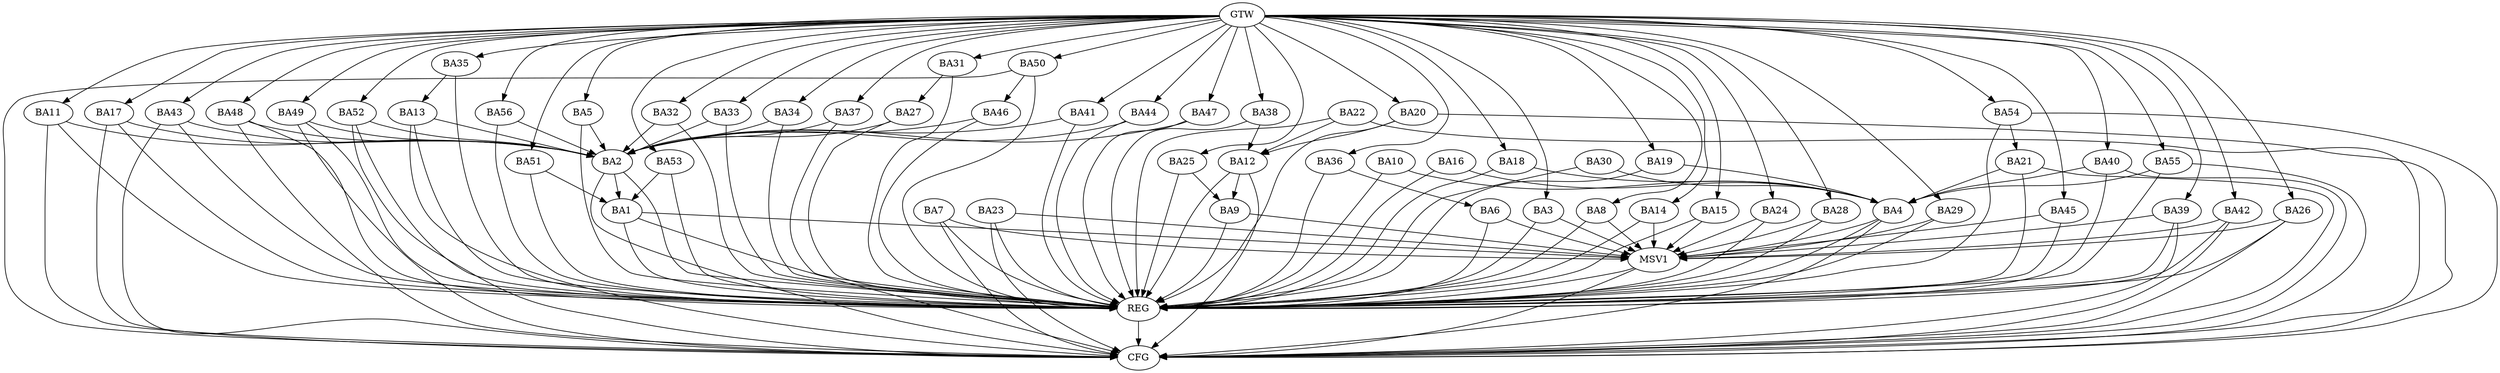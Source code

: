 strict digraph G {
  BA1 [ label="BA1" ];
  BA2 [ label="BA2" ];
  BA3 [ label="BA3" ];
  BA4 [ label="BA4" ];
  BA5 [ label="BA5" ];
  BA6 [ label="BA6" ];
  BA7 [ label="BA7" ];
  BA8 [ label="BA8" ];
  BA9 [ label="BA9" ];
  BA10 [ label="BA10" ];
  BA11 [ label="BA11" ];
  BA12 [ label="BA12" ];
  BA13 [ label="BA13" ];
  BA14 [ label="BA14" ];
  BA15 [ label="BA15" ];
  BA16 [ label="BA16" ];
  BA17 [ label="BA17" ];
  BA18 [ label="BA18" ];
  BA19 [ label="BA19" ];
  BA20 [ label="BA20" ];
  BA21 [ label="BA21" ];
  BA22 [ label="BA22" ];
  BA23 [ label="BA23" ];
  BA24 [ label="BA24" ];
  BA25 [ label="BA25" ];
  BA26 [ label="BA26" ];
  BA27 [ label="BA27" ];
  BA28 [ label="BA28" ];
  BA29 [ label="BA29" ];
  BA30 [ label="BA30" ];
  BA31 [ label="BA31" ];
  BA32 [ label="BA32" ];
  BA33 [ label="BA33" ];
  BA34 [ label="BA34" ];
  BA35 [ label="BA35" ];
  BA36 [ label="BA36" ];
  BA37 [ label="BA37" ];
  BA38 [ label="BA38" ];
  BA39 [ label="BA39" ];
  BA40 [ label="BA40" ];
  BA41 [ label="BA41" ];
  BA42 [ label="BA42" ];
  BA43 [ label="BA43" ];
  BA44 [ label="BA44" ];
  BA45 [ label="BA45" ];
  BA46 [ label="BA46" ];
  BA47 [ label="BA47" ];
  BA48 [ label="BA48" ];
  BA49 [ label="BA49" ];
  BA50 [ label="BA50" ];
  BA51 [ label="BA51" ];
  BA52 [ label="BA52" ];
  BA53 [ label="BA53" ];
  BA54 [ label="BA54" ];
  BA55 [ label="BA55" ];
  BA56 [ label="BA56" ];
  GTW [ label="GTW" ];
  REG [ label="REG" ];
  CFG [ label="CFG" ];
  MSV1 [ label="MSV1" ];
  BA2 -> BA1;
  BA10 -> BA4;
  BA12 -> BA9;
  BA16 -> BA4;
  BA18 -> BA4;
  BA19 -> BA4;
  BA20 -> BA12;
  BA21 -> BA4;
  BA22 -> BA12;
  BA25 -> BA9;
  BA30 -> BA4;
  BA31 -> BA27;
  BA35 -> BA13;
  BA36 -> BA6;
  BA38 -> BA12;
  BA40 -> BA4;
  BA47 -> BA2;
  BA48 -> BA2;
  BA49 -> BA2;
  BA50 -> BA46;
  BA51 -> BA1;
  BA52 -> BA2;
  BA53 -> BA1;
  BA54 -> BA21;
  BA55 -> BA4;
  GTW -> BA3;
  GTW -> BA5;
  GTW -> BA8;
  GTW -> BA11;
  GTW -> BA14;
  GTW -> BA15;
  GTW -> BA17;
  GTW -> BA18;
  GTW -> BA19;
  GTW -> BA20;
  GTW -> BA24;
  GTW -> BA25;
  GTW -> BA26;
  GTW -> BA28;
  GTW -> BA29;
  GTW -> BA31;
  GTW -> BA32;
  GTW -> BA33;
  GTW -> BA34;
  GTW -> BA35;
  GTW -> BA36;
  GTW -> BA37;
  GTW -> BA38;
  GTW -> BA39;
  GTW -> BA40;
  GTW -> BA41;
  GTW -> BA42;
  GTW -> BA43;
  GTW -> BA44;
  GTW -> BA45;
  GTW -> BA47;
  GTW -> BA48;
  GTW -> BA49;
  GTW -> BA50;
  GTW -> BA51;
  GTW -> BA52;
  GTW -> BA53;
  GTW -> BA54;
  GTW -> BA55;
  GTW -> BA56;
  BA1 -> REG;
  BA2 -> REG;
  BA3 -> REG;
  BA4 -> REG;
  BA5 -> REG;
  BA6 -> REG;
  BA7 -> REG;
  BA8 -> REG;
  BA9 -> REG;
  BA10 -> REG;
  BA11 -> REG;
  BA12 -> REG;
  BA13 -> REG;
  BA14 -> REG;
  BA15 -> REG;
  BA16 -> REG;
  BA17 -> REG;
  BA18 -> REG;
  BA19 -> REG;
  BA20 -> REG;
  BA21 -> REG;
  BA22 -> REG;
  BA23 -> REG;
  BA24 -> REG;
  BA25 -> REG;
  BA26 -> REG;
  BA27 -> REG;
  BA28 -> REG;
  BA29 -> REG;
  BA30 -> REG;
  BA31 -> REG;
  BA32 -> REG;
  BA33 -> REG;
  BA34 -> REG;
  BA35 -> REG;
  BA36 -> REG;
  BA37 -> REG;
  BA38 -> REG;
  BA39 -> REG;
  BA40 -> REG;
  BA41 -> REG;
  BA42 -> REG;
  BA43 -> REG;
  BA44 -> REG;
  BA45 -> REG;
  BA46 -> REG;
  BA47 -> REG;
  BA48 -> REG;
  BA49 -> REG;
  BA50 -> REG;
  BA51 -> REG;
  BA52 -> REG;
  BA53 -> REG;
  BA54 -> REG;
  BA55 -> REG;
  BA56 -> REG;
  BA52 -> CFG;
  BA4 -> CFG;
  BA26 -> CFG;
  BA22 -> CFG;
  BA39 -> CFG;
  BA40 -> CFG;
  BA54 -> CFG;
  BA23 -> CFG;
  BA20 -> CFG;
  BA42 -> CFG;
  BA11 -> CFG;
  BA48 -> CFG;
  BA17 -> CFG;
  BA7 -> CFG;
  BA49 -> CFG;
  BA55 -> CFG;
  BA13 -> CFG;
  BA21 -> CFG;
  BA12 -> CFG;
  BA1 -> CFG;
  BA50 -> CFG;
  BA2 -> CFG;
  BA43 -> CFG;
  REG -> CFG;
  BA44 -> BA2;
  BA11 -> BA2;
  BA41 -> BA2;
  BA34 -> BA2;
  BA17 -> BA2;
  BA43 -> BA2;
  BA37 -> BA2;
  BA5 -> BA2;
  BA33 -> BA2;
  BA56 -> BA2;
  BA32 -> BA2;
  BA13 -> BA2;
  BA27 -> BA2;
  BA46 -> BA2;
  BA1 -> MSV1;
  BA3 -> MSV1;
  BA4 -> MSV1;
  BA6 -> MSV1;
  BA7 -> MSV1;
  BA8 -> MSV1;
  BA9 -> MSV1;
  BA14 -> MSV1;
  BA15 -> MSV1;
  BA23 -> MSV1;
  BA24 -> MSV1;
  BA26 -> MSV1;
  BA28 -> MSV1;
  BA29 -> MSV1;
  BA39 -> MSV1;
  BA42 -> MSV1;
  BA45 -> MSV1;
  MSV1 -> REG;
  MSV1 -> CFG;
}
